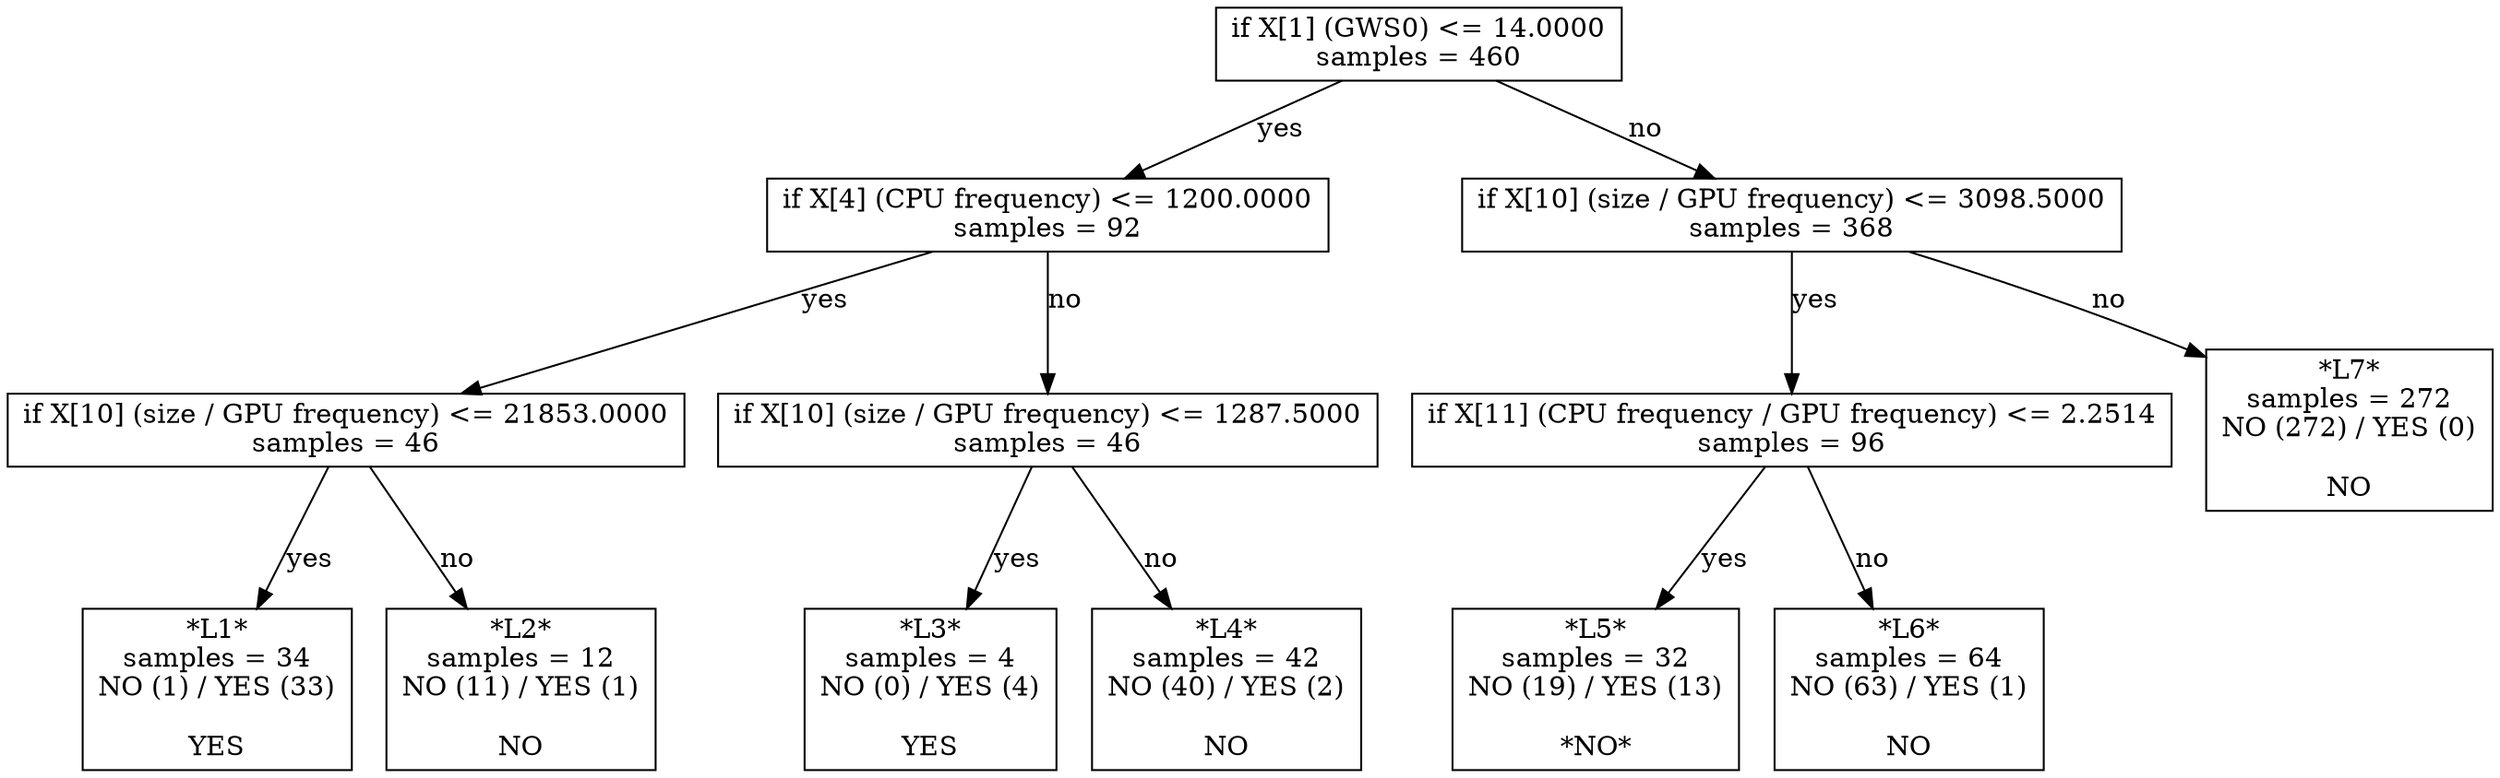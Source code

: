 digraph Tree {
0 [label="if X[1] (GWS0) <= 14.0000\nsamples = 460", shape="box"] ;
1 [label="if X[4] (CPU frequency) <= 1200.0000\nsamples = 92", shape="box"] ;
0 -> 1 [label="yes"];
2 [label="if X[10] (size / GPU frequency) <= 21853.0000\nsamples = 46", shape="box"] ;
1 -> 2 [label="yes"];
3 [label="*L1*\nsamples = 34\nNO (1) / YES (33)\n\nYES", shape="box"] ;
2 -> 3 [label="yes"];
4 [label="*L2*\nsamples = 12\nNO (11) / YES (1)\n\nNO", shape="box"] ;
2 -> 4 [label="no"];
5 [label="if X[10] (size / GPU frequency) <= 1287.5000\nsamples = 46", shape="box"] ;
1 -> 5 [label="no"];
6 [label="*L3*\nsamples = 4\nNO (0) / YES (4)\n\nYES", shape="box"] ;
5 -> 6 [label="yes"];
7 [label="*L4*\nsamples = 42\nNO (40) / YES (2)\n\nNO", shape="box"] ;
5 -> 7 [label="no"];
8 [label="if X[10] (size / GPU frequency) <= 3098.5000\nsamples = 368", shape="box"] ;
0 -> 8 [label="no"];
9 [label="if X[11] (CPU frequency / GPU frequency) <= 2.2514\nsamples = 96", shape="box"] ;
8 -> 9 [label="yes"];
10 [label="*L5*\nsamples = 32\nNO (19) / YES (13)\n\n*NO*", shape="box"] ;
9 -> 10 [label="yes"];
11 [label="*L6*\nsamples = 64\nNO (63) / YES (1)\n\nNO", shape="box"] ;
9 -> 11 [label="no"];
12 [label="*L7*\nsamples = 272\nNO (272) / YES (0)\n\nNO", shape="box"] ;
8 -> 12 [label="no"];
}
